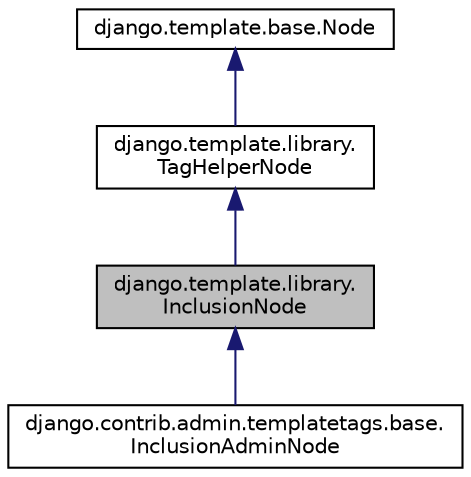 digraph "django.template.library.InclusionNode"
{
 // LATEX_PDF_SIZE
  edge [fontname="Helvetica",fontsize="10",labelfontname="Helvetica",labelfontsize="10"];
  node [fontname="Helvetica",fontsize="10",shape=record];
  Node1 [label="django.template.library.\lInclusionNode",height=0.2,width=0.4,color="black", fillcolor="grey75", style="filled", fontcolor="black",tooltip=" "];
  Node2 -> Node1 [dir="back",color="midnightblue",fontsize="10",style="solid"];
  Node2 [label="django.template.library.\lTagHelperNode",height=0.2,width=0.4,color="black", fillcolor="white", style="filled",URL="$classdjango_1_1template_1_1library_1_1_tag_helper_node.html",tooltip=" "];
  Node3 -> Node2 [dir="back",color="midnightblue",fontsize="10",style="solid"];
  Node3 [label="django.template.base.Node",height=0.2,width=0.4,color="black", fillcolor="white", style="filled",URL="$classdjango_1_1template_1_1base_1_1_node.html",tooltip=" "];
  Node1 -> Node4 [dir="back",color="midnightblue",fontsize="10",style="solid"];
  Node4 [label="django.contrib.admin.templatetags.base.\lInclusionAdminNode",height=0.2,width=0.4,color="black", fillcolor="white", style="filled",URL="$classdjango_1_1contrib_1_1admin_1_1templatetags_1_1base_1_1_inclusion_admin_node.html",tooltip=" "];
}
